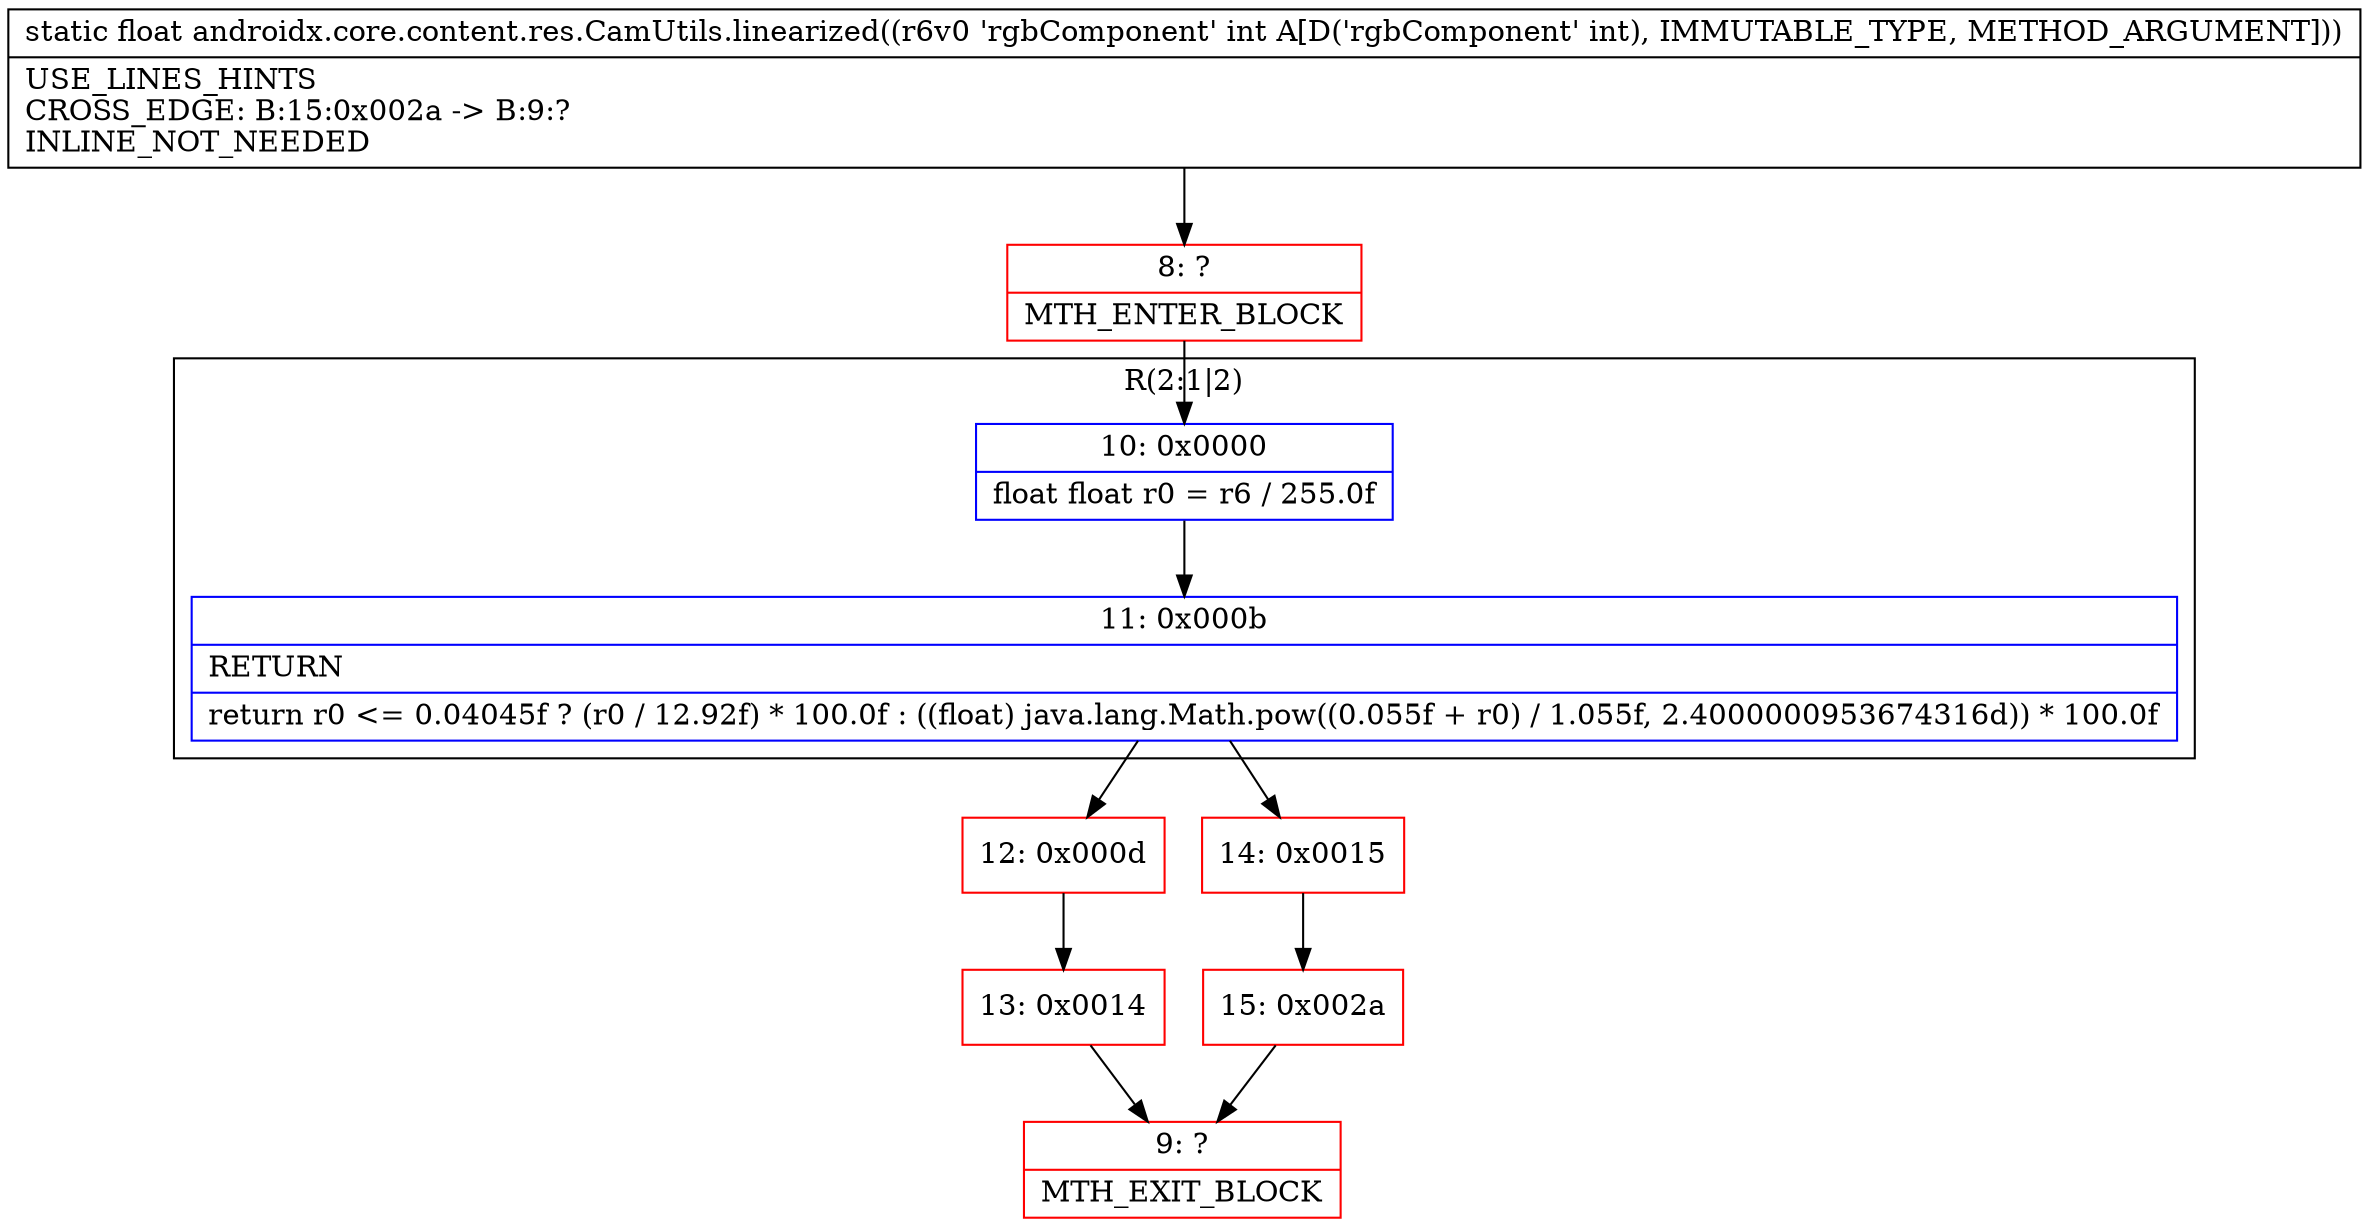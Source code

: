 digraph "CFG forandroidx.core.content.res.CamUtils.linearized(I)F" {
subgraph cluster_Region_302026429 {
label = "R(2:1|2)";
node [shape=record,color=blue];
Node_10 [shape=record,label="{10\:\ 0x0000|float float r0 = r6 \/ 255.0f\l}"];
Node_11 [shape=record,label="{11\:\ 0x000b|RETURN\l|return r0 \<= 0.04045f ? (r0 \/ 12.92f) * 100.0f : ((float) java.lang.Math.pow((0.055f + r0) \/ 1.055f, 2.4000000953674316d)) * 100.0f\l}"];
}
Node_8 [shape=record,color=red,label="{8\:\ ?|MTH_ENTER_BLOCK\l}"];
Node_12 [shape=record,color=red,label="{12\:\ 0x000d}"];
Node_13 [shape=record,color=red,label="{13\:\ 0x0014}"];
Node_9 [shape=record,color=red,label="{9\:\ ?|MTH_EXIT_BLOCK\l}"];
Node_14 [shape=record,color=red,label="{14\:\ 0x0015}"];
Node_15 [shape=record,color=red,label="{15\:\ 0x002a}"];
MethodNode[shape=record,label="{static float androidx.core.content.res.CamUtils.linearized((r6v0 'rgbComponent' int A[D('rgbComponent' int), IMMUTABLE_TYPE, METHOD_ARGUMENT]))  | USE_LINES_HINTS\lCROSS_EDGE: B:15:0x002a \-\> B:9:?\lINLINE_NOT_NEEDED\l}"];
MethodNode -> Node_8;Node_10 -> Node_11;
Node_11 -> Node_12;
Node_11 -> Node_14;
Node_8 -> Node_10;
Node_12 -> Node_13;
Node_13 -> Node_9;
Node_14 -> Node_15;
Node_15 -> Node_9;
}

